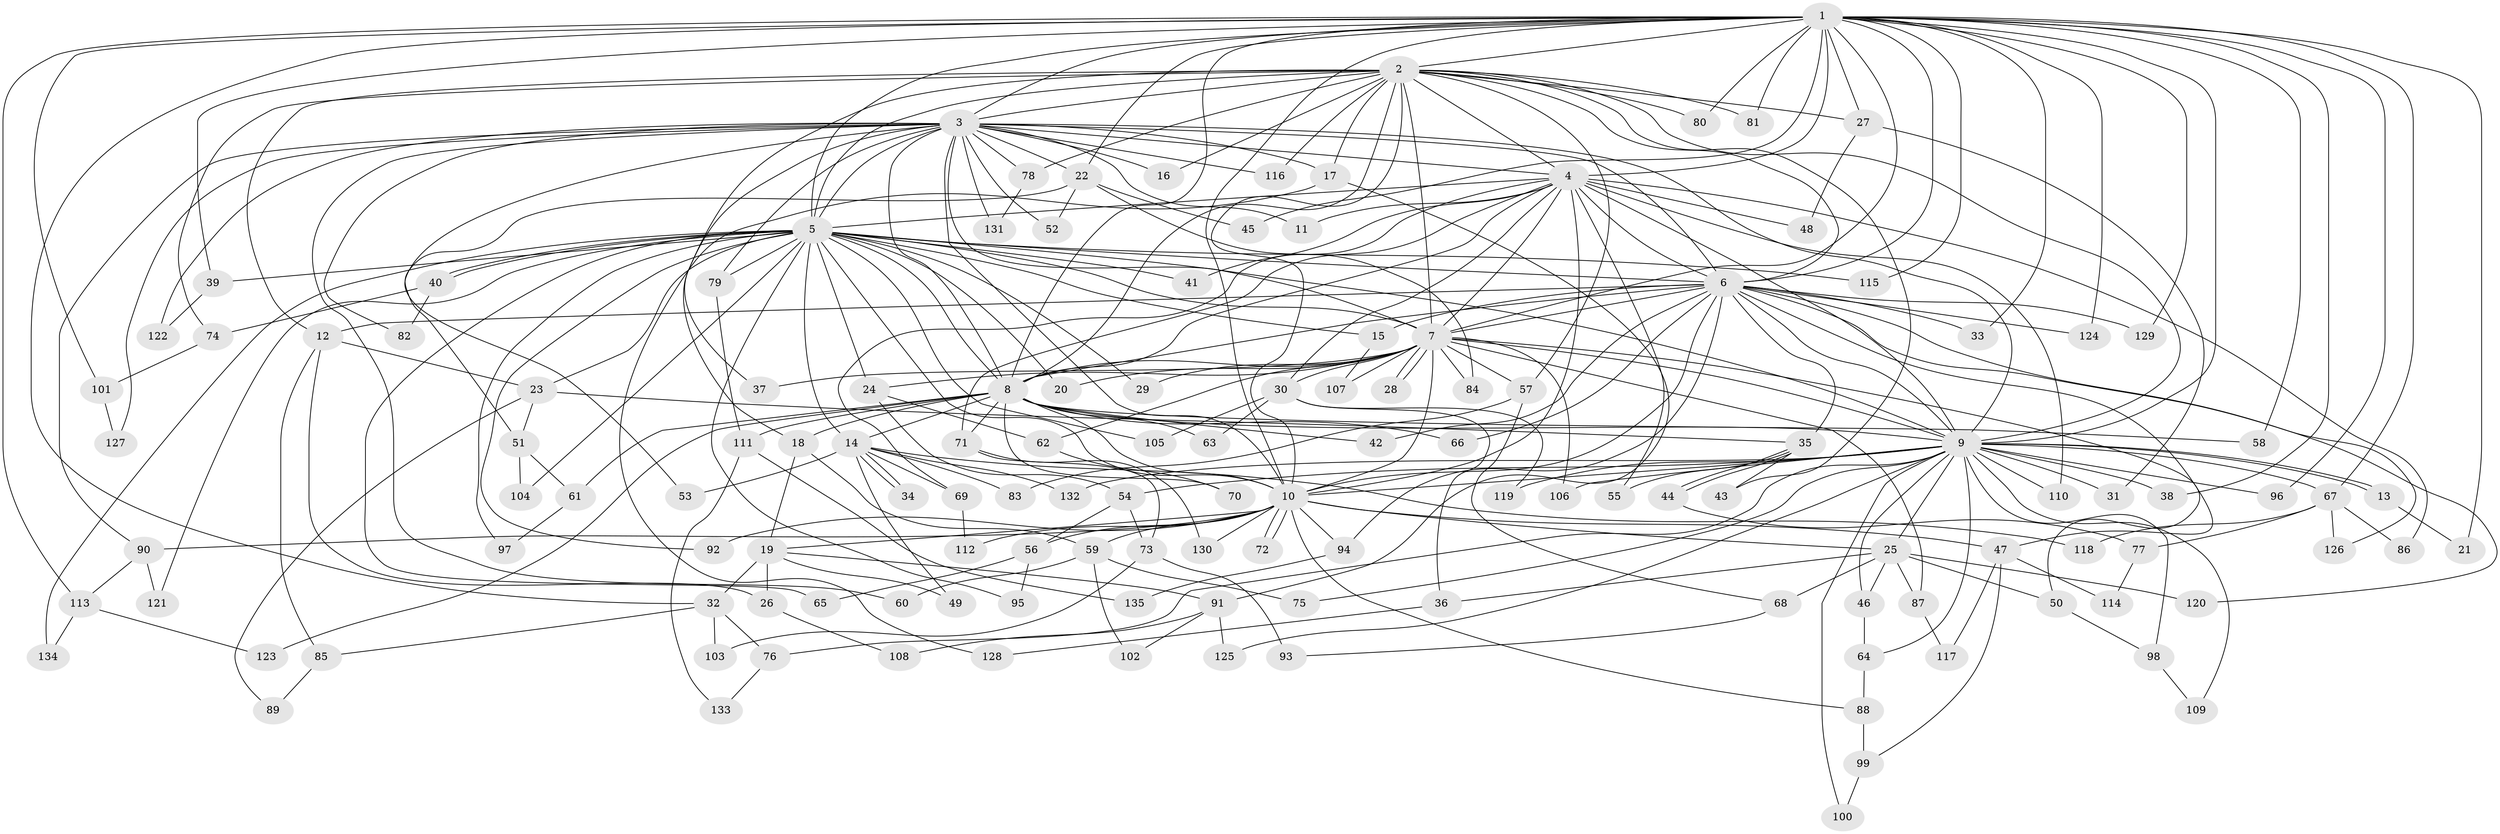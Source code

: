 // coarse degree distribution, {24: 0.009615384615384616, 29: 0.009615384615384616, 22: 0.009615384615384616, 34: 0.009615384615384616, 19: 0.009615384615384616, 20: 0.009615384615384616, 18: 0.009615384615384616, 26: 0.019230769230769232, 2: 0.5288461538461539, 8: 0.009615384615384616, 3: 0.1346153846153846, 4: 0.125, 7: 0.009615384615384616, 6: 0.038461538461538464, 5: 0.057692307692307696, 1: 0.009615384615384616}
// Generated by graph-tools (version 1.1) at 2025/23/03/03/25 07:23:36]
// undirected, 135 vertices, 295 edges
graph export_dot {
graph [start="1"]
  node [color=gray90,style=filled];
  1;
  2;
  3;
  4;
  5;
  6;
  7;
  8;
  9;
  10;
  11;
  12;
  13;
  14;
  15;
  16;
  17;
  18;
  19;
  20;
  21;
  22;
  23;
  24;
  25;
  26;
  27;
  28;
  29;
  30;
  31;
  32;
  33;
  34;
  35;
  36;
  37;
  38;
  39;
  40;
  41;
  42;
  43;
  44;
  45;
  46;
  47;
  48;
  49;
  50;
  51;
  52;
  53;
  54;
  55;
  56;
  57;
  58;
  59;
  60;
  61;
  62;
  63;
  64;
  65;
  66;
  67;
  68;
  69;
  70;
  71;
  72;
  73;
  74;
  75;
  76;
  77;
  78;
  79;
  80;
  81;
  82;
  83;
  84;
  85;
  86;
  87;
  88;
  89;
  90;
  91;
  92;
  93;
  94;
  95;
  96;
  97;
  98;
  99;
  100;
  101;
  102;
  103;
  104;
  105;
  106;
  107;
  108;
  109;
  110;
  111;
  112;
  113;
  114;
  115;
  116;
  117;
  118;
  119;
  120;
  121;
  122;
  123;
  124;
  125;
  126;
  127;
  128;
  129;
  130;
  131;
  132;
  133;
  134;
  135;
  1 -- 2;
  1 -- 3;
  1 -- 4;
  1 -- 5;
  1 -- 6;
  1 -- 7;
  1 -- 8;
  1 -- 9;
  1 -- 10;
  1 -- 21;
  1 -- 22;
  1 -- 27;
  1 -- 32;
  1 -- 33;
  1 -- 38;
  1 -- 39;
  1 -- 45;
  1 -- 58;
  1 -- 67;
  1 -- 80;
  1 -- 81;
  1 -- 96;
  1 -- 101;
  1 -- 113;
  1 -- 115;
  1 -- 124;
  1 -- 129;
  2 -- 3;
  2 -- 4;
  2 -- 5;
  2 -- 6;
  2 -- 7;
  2 -- 8;
  2 -- 9;
  2 -- 10;
  2 -- 12;
  2 -- 16;
  2 -- 17;
  2 -- 18;
  2 -- 27;
  2 -- 43;
  2 -- 57;
  2 -- 74;
  2 -- 78;
  2 -- 80;
  2 -- 81;
  2 -- 116;
  3 -- 4;
  3 -- 5;
  3 -- 6;
  3 -- 7;
  3 -- 8;
  3 -- 9;
  3 -- 10;
  3 -- 11;
  3 -- 16;
  3 -- 17;
  3 -- 22;
  3 -- 37;
  3 -- 52;
  3 -- 53;
  3 -- 60;
  3 -- 78;
  3 -- 79;
  3 -- 82;
  3 -- 90;
  3 -- 116;
  3 -- 122;
  3 -- 127;
  3 -- 131;
  4 -- 5;
  4 -- 6;
  4 -- 7;
  4 -- 8;
  4 -- 9;
  4 -- 10;
  4 -- 11;
  4 -- 30;
  4 -- 41;
  4 -- 48;
  4 -- 55;
  4 -- 69;
  4 -- 71;
  4 -- 86;
  4 -- 110;
  5 -- 6;
  5 -- 7;
  5 -- 8;
  5 -- 9;
  5 -- 10;
  5 -- 14;
  5 -- 15;
  5 -- 20;
  5 -- 23;
  5 -- 24;
  5 -- 29;
  5 -- 39;
  5 -- 40;
  5 -- 40;
  5 -- 41;
  5 -- 65;
  5 -- 79;
  5 -- 92;
  5 -- 95;
  5 -- 97;
  5 -- 104;
  5 -- 105;
  5 -- 115;
  5 -- 121;
  5 -- 134;
  6 -- 7;
  6 -- 8;
  6 -- 9;
  6 -- 10;
  6 -- 12;
  6 -- 15;
  6 -- 33;
  6 -- 35;
  6 -- 42;
  6 -- 47;
  6 -- 66;
  6 -- 94;
  6 -- 120;
  6 -- 124;
  6 -- 126;
  6 -- 129;
  7 -- 8;
  7 -- 9;
  7 -- 10;
  7 -- 20;
  7 -- 24;
  7 -- 28;
  7 -- 28;
  7 -- 29;
  7 -- 30;
  7 -- 37;
  7 -- 50;
  7 -- 57;
  7 -- 62;
  7 -- 84;
  7 -- 87;
  7 -- 106;
  7 -- 107;
  8 -- 9;
  8 -- 10;
  8 -- 14;
  8 -- 18;
  8 -- 42;
  8 -- 58;
  8 -- 61;
  8 -- 63;
  8 -- 66;
  8 -- 70;
  8 -- 71;
  8 -- 111;
  8 -- 123;
  9 -- 10;
  9 -- 13;
  9 -- 13;
  9 -- 25;
  9 -- 31;
  9 -- 38;
  9 -- 46;
  9 -- 54;
  9 -- 64;
  9 -- 67;
  9 -- 75;
  9 -- 76;
  9 -- 96;
  9 -- 98;
  9 -- 100;
  9 -- 106;
  9 -- 109;
  9 -- 110;
  9 -- 119;
  9 -- 125;
  9 -- 132;
  10 -- 19;
  10 -- 25;
  10 -- 47;
  10 -- 56;
  10 -- 59;
  10 -- 72;
  10 -- 72;
  10 -- 88;
  10 -- 90;
  10 -- 92;
  10 -- 94;
  10 -- 112;
  10 -- 130;
  12 -- 23;
  12 -- 26;
  12 -- 85;
  13 -- 21;
  14 -- 34;
  14 -- 34;
  14 -- 49;
  14 -- 53;
  14 -- 69;
  14 -- 83;
  14 -- 118;
  14 -- 132;
  15 -- 107;
  17 -- 91;
  17 -- 128;
  18 -- 19;
  18 -- 59;
  19 -- 26;
  19 -- 32;
  19 -- 49;
  19 -- 91;
  22 -- 45;
  22 -- 51;
  22 -- 52;
  22 -- 84;
  23 -- 35;
  23 -- 51;
  23 -- 89;
  24 -- 54;
  24 -- 62;
  25 -- 36;
  25 -- 46;
  25 -- 50;
  25 -- 68;
  25 -- 87;
  25 -- 120;
  26 -- 108;
  27 -- 31;
  27 -- 48;
  30 -- 36;
  30 -- 63;
  30 -- 105;
  30 -- 119;
  32 -- 76;
  32 -- 85;
  32 -- 103;
  35 -- 43;
  35 -- 44;
  35 -- 44;
  35 -- 55;
  36 -- 128;
  39 -- 122;
  40 -- 74;
  40 -- 82;
  44 -- 77;
  46 -- 64;
  47 -- 99;
  47 -- 114;
  47 -- 117;
  50 -- 98;
  51 -- 61;
  51 -- 104;
  54 -- 56;
  54 -- 73;
  56 -- 65;
  56 -- 95;
  57 -- 68;
  57 -- 83;
  59 -- 60;
  59 -- 75;
  59 -- 102;
  61 -- 97;
  62 -- 70;
  64 -- 88;
  67 -- 77;
  67 -- 86;
  67 -- 118;
  67 -- 126;
  68 -- 93;
  69 -- 112;
  71 -- 73;
  71 -- 130;
  73 -- 93;
  73 -- 103;
  74 -- 101;
  76 -- 133;
  77 -- 114;
  78 -- 131;
  79 -- 111;
  85 -- 89;
  87 -- 117;
  88 -- 99;
  90 -- 113;
  90 -- 121;
  91 -- 102;
  91 -- 108;
  91 -- 125;
  94 -- 135;
  98 -- 109;
  99 -- 100;
  101 -- 127;
  111 -- 133;
  111 -- 135;
  113 -- 123;
  113 -- 134;
}
